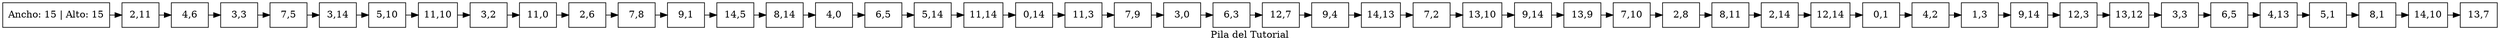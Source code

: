 

digraph G {
label="Pila del Tutorial";
node [shape=box];
//agregar nodos
P1Cabeza[label="Ancho: 15 | Alto: 15"];
Ptuto0[label="2,11"];
Ptuto1[label="4,6"];
Ptuto2[label="3,3"];
Ptuto3[label="7,5"];
Ptuto4[label="3,14"];
Ptuto5[label="5,10"];
Ptuto6[label="11,10"];
Ptuto7[label="3,2"];
Ptuto8[label="11,0"];
Ptuto9[label="2,6"];
Ptuto10[label="7,8"];
Ptuto11[label="9,1"];
Ptuto12[label="14,5"];
Ptuto13[label="8,14"];
Ptuto14[label="4,0"];
Ptuto15[label="6,5"];
Ptuto16[label="5,14"];
Ptuto17[label="11,14"];
Ptuto18[label="0,14"];
Ptuto19[label="11,3"];
Ptuto20[label="7,9"];
Ptuto21[label="3,0"];
Ptuto22[label="6,3"];
Ptuto23[label="12,7"];
Ptuto24[label="9,4"];
Ptuto25[label="14,13"];
Ptuto26[label="7,2"];
Ptuto27[label="13,10"];
Ptuto28[label="9,14"];
Ptuto29[label="13,9"];
Ptuto30[label="7,10"];
Ptuto31[label="2,8"];
Ptuto32[label="8,11"];
Ptuto33[label="2,14"];
Ptuto34[label="12,14"];
Ptuto35[label="0,1"];
Ptuto36[label="4,2"];
Ptuto37[label="1,3"];
Ptuto38[label="9,14"];
Ptuto39[label="12,3"];
Ptuto40[label="13,12"];
Ptuto41[label="3,3"];
Ptuto42[label="6,5"];
Ptuto43[label="4,13"];
Ptuto44[label="5,1"];
Ptuto45[label="8,1"];
Ptuto46[label="14,10"];
Ptuto47[label="13,7"];
//Enlazar imagenes
{rank=same;
P1Cabeza->Ptuto0->Ptuto1->Ptuto2->Ptuto3->Ptuto4->Ptuto5->Ptuto6->Ptuto7->Ptuto8->Ptuto9->Ptuto10->Ptuto11->Ptuto12->Ptuto13->Ptuto14->Ptuto15->Ptuto16->Ptuto17->Ptuto18->Ptuto19->Ptuto20->Ptuto21->Ptuto22->Ptuto23->Ptuto24->Ptuto25->Ptuto26->Ptuto27->Ptuto28->Ptuto29->Ptuto30->Ptuto31->Ptuto32->Ptuto33->Ptuto34->Ptuto35->Ptuto36->Ptuto37->Ptuto38->Ptuto39->Ptuto40->Ptuto41->Ptuto42->Ptuto43->Ptuto44->Ptuto45->Ptuto46->Ptuto47

}
}
